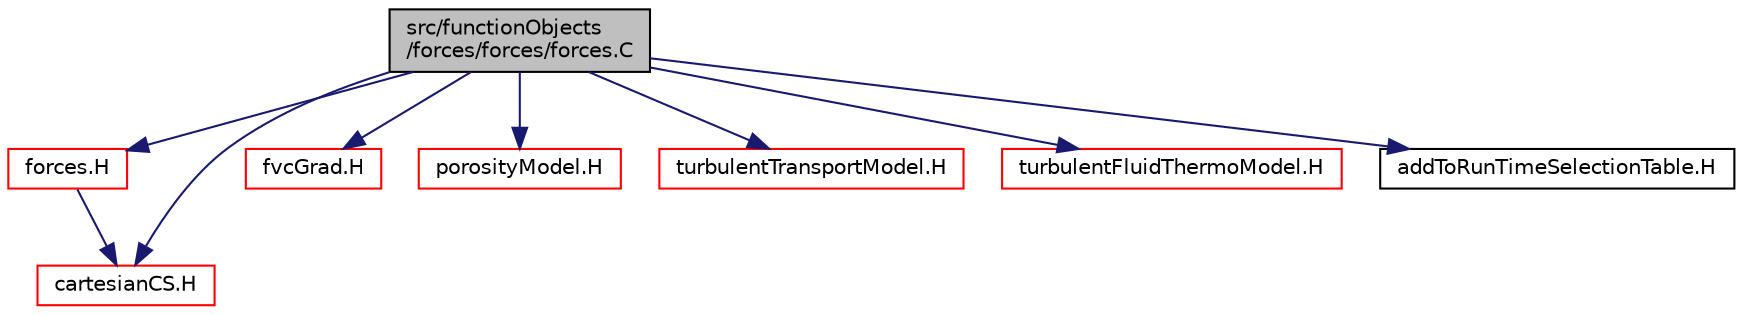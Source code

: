 digraph "src/functionObjects/forces/forces/forces.C"
{
  bgcolor="transparent";
  edge [fontname="Helvetica",fontsize="10",labelfontname="Helvetica",labelfontsize="10"];
  node [fontname="Helvetica",fontsize="10",shape=record];
  Node1 [label="src/functionObjects\l/forces/forces/forces.C",height=0.2,width=0.4,color="black", fillcolor="grey75", style="filled" fontcolor="black"];
  Node1 -> Node2 [color="midnightblue",fontsize="10",style="solid",fontname="Helvetica"];
  Node2 [label="forces.H",height=0.2,width=0.4,color="red",URL="$forces_8H.html"];
  Node2 -> Node3 [color="midnightblue",fontsize="10",style="solid",fontname="Helvetica"];
  Node3 [label="cartesianCS.H",height=0.2,width=0.4,color="red",URL="$cartesianCS_8H.html"];
  Node1 -> Node4 [color="midnightblue",fontsize="10",style="solid",fontname="Helvetica"];
  Node4 [label="fvcGrad.H",height=0.2,width=0.4,color="red",URL="$fvcGrad_8H.html",tooltip="Calculate the gradient of the given field. "];
  Node1 -> Node5 [color="midnightblue",fontsize="10",style="solid",fontname="Helvetica"];
  Node5 [label="porosityModel.H",height=0.2,width=0.4,color="red",URL="$porosityModel_8H.html"];
  Node1 -> Node6 [color="midnightblue",fontsize="10",style="solid",fontname="Helvetica"];
  Node6 [label="turbulentTransportModel.H",height=0.2,width=0.4,color="red",URL="$turbulentTransportModel_8H.html"];
  Node1 -> Node7 [color="midnightblue",fontsize="10",style="solid",fontname="Helvetica"];
  Node7 [label="turbulentFluidThermoModel.H",height=0.2,width=0.4,color="red",URL="$turbulentFluidThermoModel_8H.html"];
  Node1 -> Node8 [color="midnightblue",fontsize="10",style="solid",fontname="Helvetica"];
  Node8 [label="addToRunTimeSelectionTable.H",height=0.2,width=0.4,color="black",URL="$addToRunTimeSelectionTable_8H.html",tooltip="Macros for easy insertion into run-time selection tables. "];
  Node1 -> Node3 [color="midnightblue",fontsize="10",style="solid",fontname="Helvetica"];
}
